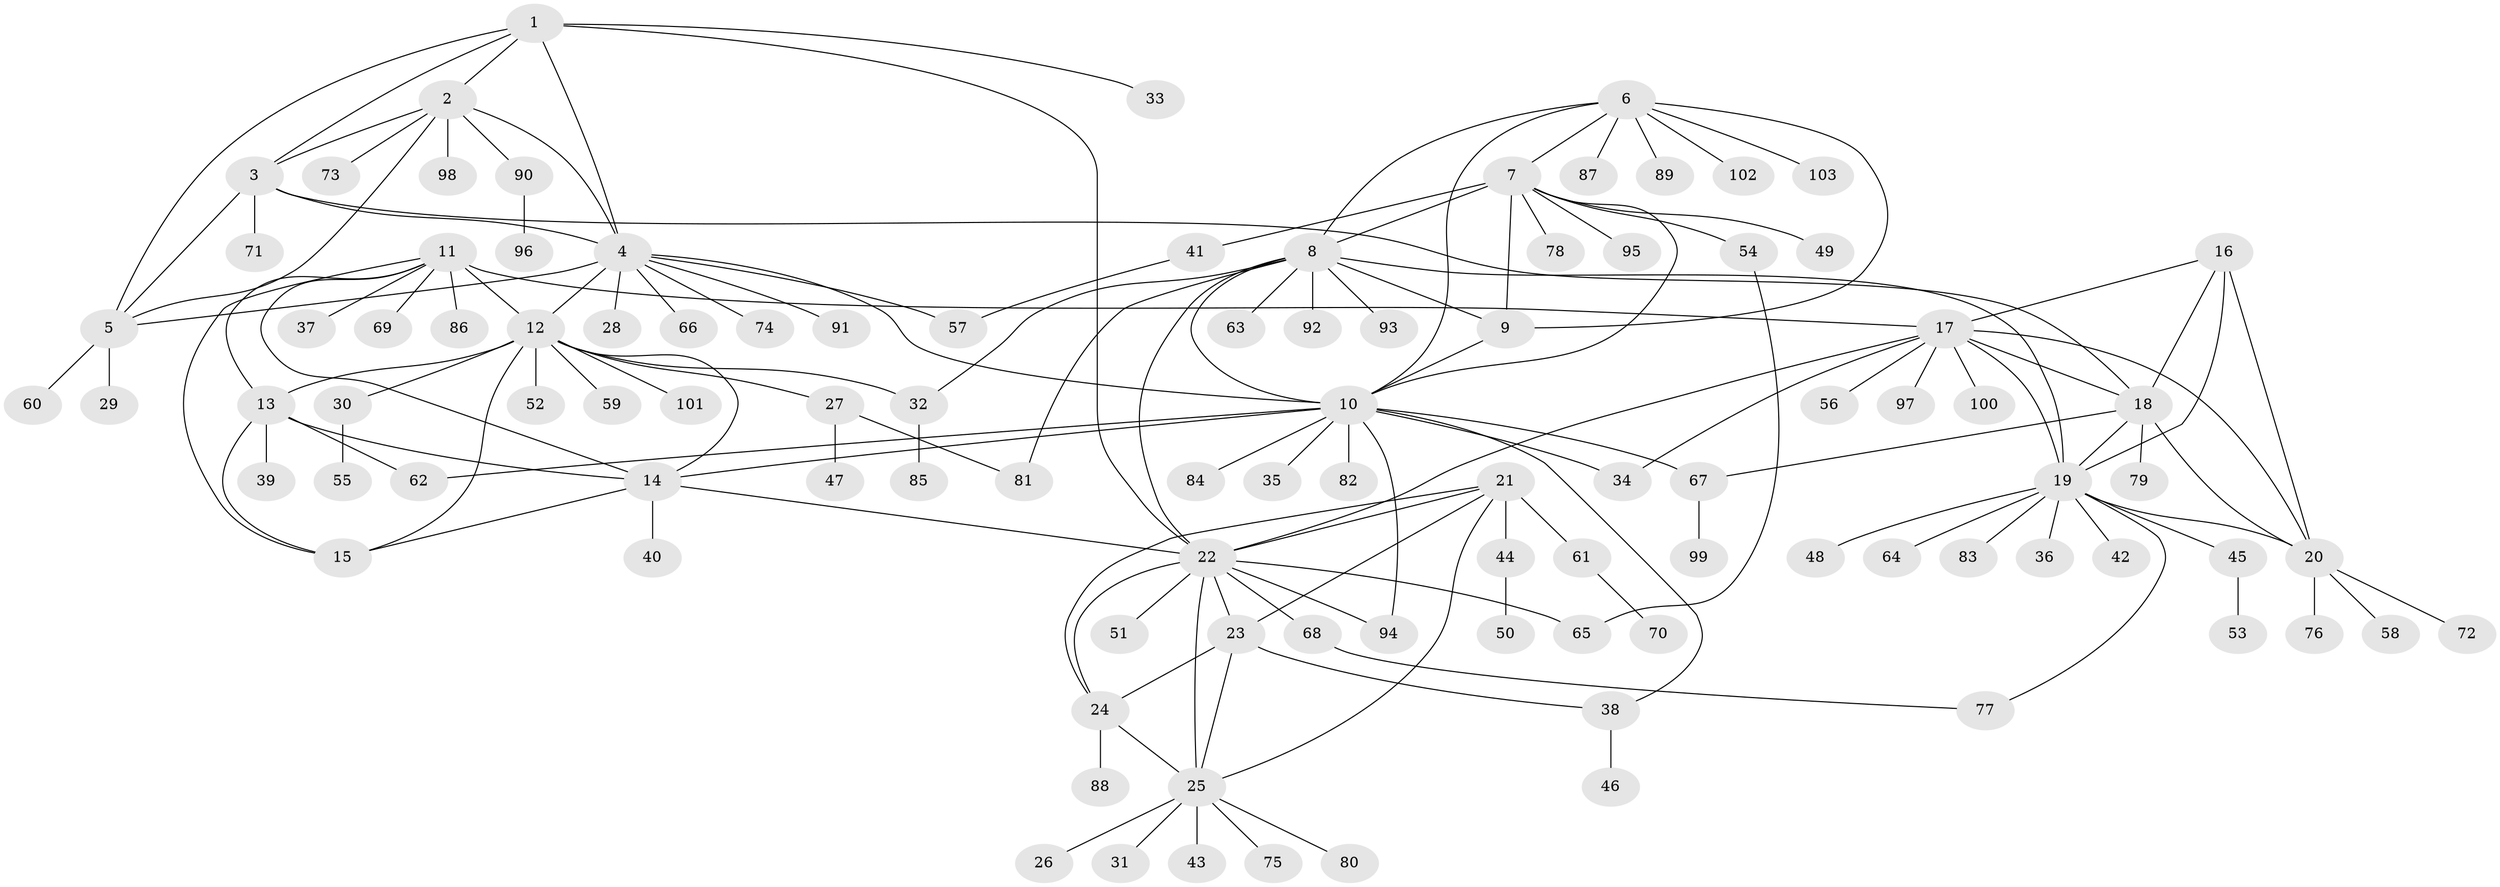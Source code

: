 // coarse degree distribution, {4: 0.07692307692307693, 5: 0.09615384615384616, 7: 0.038461538461538464, 2: 0.15384615384615385, 8: 0.057692307692307696, 1: 0.46153846153846156, 6: 0.038461538461538464, 3: 0.019230769230769232, 9: 0.019230769230769232, 11: 0.019230769230769232, 10: 0.019230769230769232}
// Generated by graph-tools (version 1.1) at 2025/37/03/04/25 23:37:39]
// undirected, 103 vertices, 148 edges
graph export_dot {
  node [color=gray90,style=filled];
  1;
  2;
  3;
  4;
  5;
  6;
  7;
  8;
  9;
  10;
  11;
  12;
  13;
  14;
  15;
  16;
  17;
  18;
  19;
  20;
  21;
  22;
  23;
  24;
  25;
  26;
  27;
  28;
  29;
  30;
  31;
  32;
  33;
  34;
  35;
  36;
  37;
  38;
  39;
  40;
  41;
  42;
  43;
  44;
  45;
  46;
  47;
  48;
  49;
  50;
  51;
  52;
  53;
  54;
  55;
  56;
  57;
  58;
  59;
  60;
  61;
  62;
  63;
  64;
  65;
  66;
  67;
  68;
  69;
  70;
  71;
  72;
  73;
  74;
  75;
  76;
  77;
  78;
  79;
  80;
  81;
  82;
  83;
  84;
  85;
  86;
  87;
  88;
  89;
  90;
  91;
  92;
  93;
  94;
  95;
  96;
  97;
  98;
  99;
  100;
  101;
  102;
  103;
  1 -- 2;
  1 -- 3;
  1 -- 4;
  1 -- 5;
  1 -- 22;
  1 -- 33;
  2 -- 3;
  2 -- 4;
  2 -- 5;
  2 -- 73;
  2 -- 90;
  2 -- 98;
  3 -- 4;
  3 -- 5;
  3 -- 18;
  3 -- 71;
  4 -- 5;
  4 -- 10;
  4 -- 12;
  4 -- 28;
  4 -- 57;
  4 -- 66;
  4 -- 74;
  4 -- 91;
  5 -- 29;
  5 -- 60;
  6 -- 7;
  6 -- 8;
  6 -- 9;
  6 -- 10;
  6 -- 87;
  6 -- 89;
  6 -- 102;
  6 -- 103;
  7 -- 8;
  7 -- 9;
  7 -- 10;
  7 -- 41;
  7 -- 49;
  7 -- 54;
  7 -- 78;
  7 -- 95;
  8 -- 9;
  8 -- 10;
  8 -- 19;
  8 -- 22;
  8 -- 32;
  8 -- 63;
  8 -- 81;
  8 -- 92;
  8 -- 93;
  9 -- 10;
  10 -- 14;
  10 -- 34;
  10 -- 35;
  10 -- 38;
  10 -- 62;
  10 -- 67;
  10 -- 82;
  10 -- 84;
  10 -- 94;
  11 -- 12;
  11 -- 13;
  11 -- 14;
  11 -- 15;
  11 -- 17;
  11 -- 37;
  11 -- 69;
  11 -- 86;
  12 -- 13;
  12 -- 14;
  12 -- 15;
  12 -- 27;
  12 -- 30;
  12 -- 32;
  12 -- 52;
  12 -- 59;
  12 -- 101;
  13 -- 14;
  13 -- 15;
  13 -- 39;
  13 -- 62;
  14 -- 15;
  14 -- 22;
  14 -- 40;
  16 -- 17;
  16 -- 18;
  16 -- 19;
  16 -- 20;
  17 -- 18;
  17 -- 19;
  17 -- 20;
  17 -- 22;
  17 -- 34;
  17 -- 56;
  17 -- 97;
  17 -- 100;
  18 -- 19;
  18 -- 20;
  18 -- 67;
  18 -- 79;
  19 -- 20;
  19 -- 36;
  19 -- 42;
  19 -- 45;
  19 -- 48;
  19 -- 64;
  19 -- 77;
  19 -- 83;
  20 -- 58;
  20 -- 72;
  20 -- 76;
  21 -- 22;
  21 -- 23;
  21 -- 24;
  21 -- 25;
  21 -- 44;
  21 -- 61;
  22 -- 23;
  22 -- 24;
  22 -- 25;
  22 -- 51;
  22 -- 65;
  22 -- 68;
  22 -- 94;
  23 -- 24;
  23 -- 25;
  23 -- 38;
  24 -- 25;
  24 -- 88;
  25 -- 26;
  25 -- 31;
  25 -- 43;
  25 -- 75;
  25 -- 80;
  27 -- 47;
  27 -- 81;
  30 -- 55;
  32 -- 85;
  38 -- 46;
  41 -- 57;
  44 -- 50;
  45 -- 53;
  54 -- 65;
  61 -- 70;
  67 -- 99;
  68 -- 77;
  90 -- 96;
}
